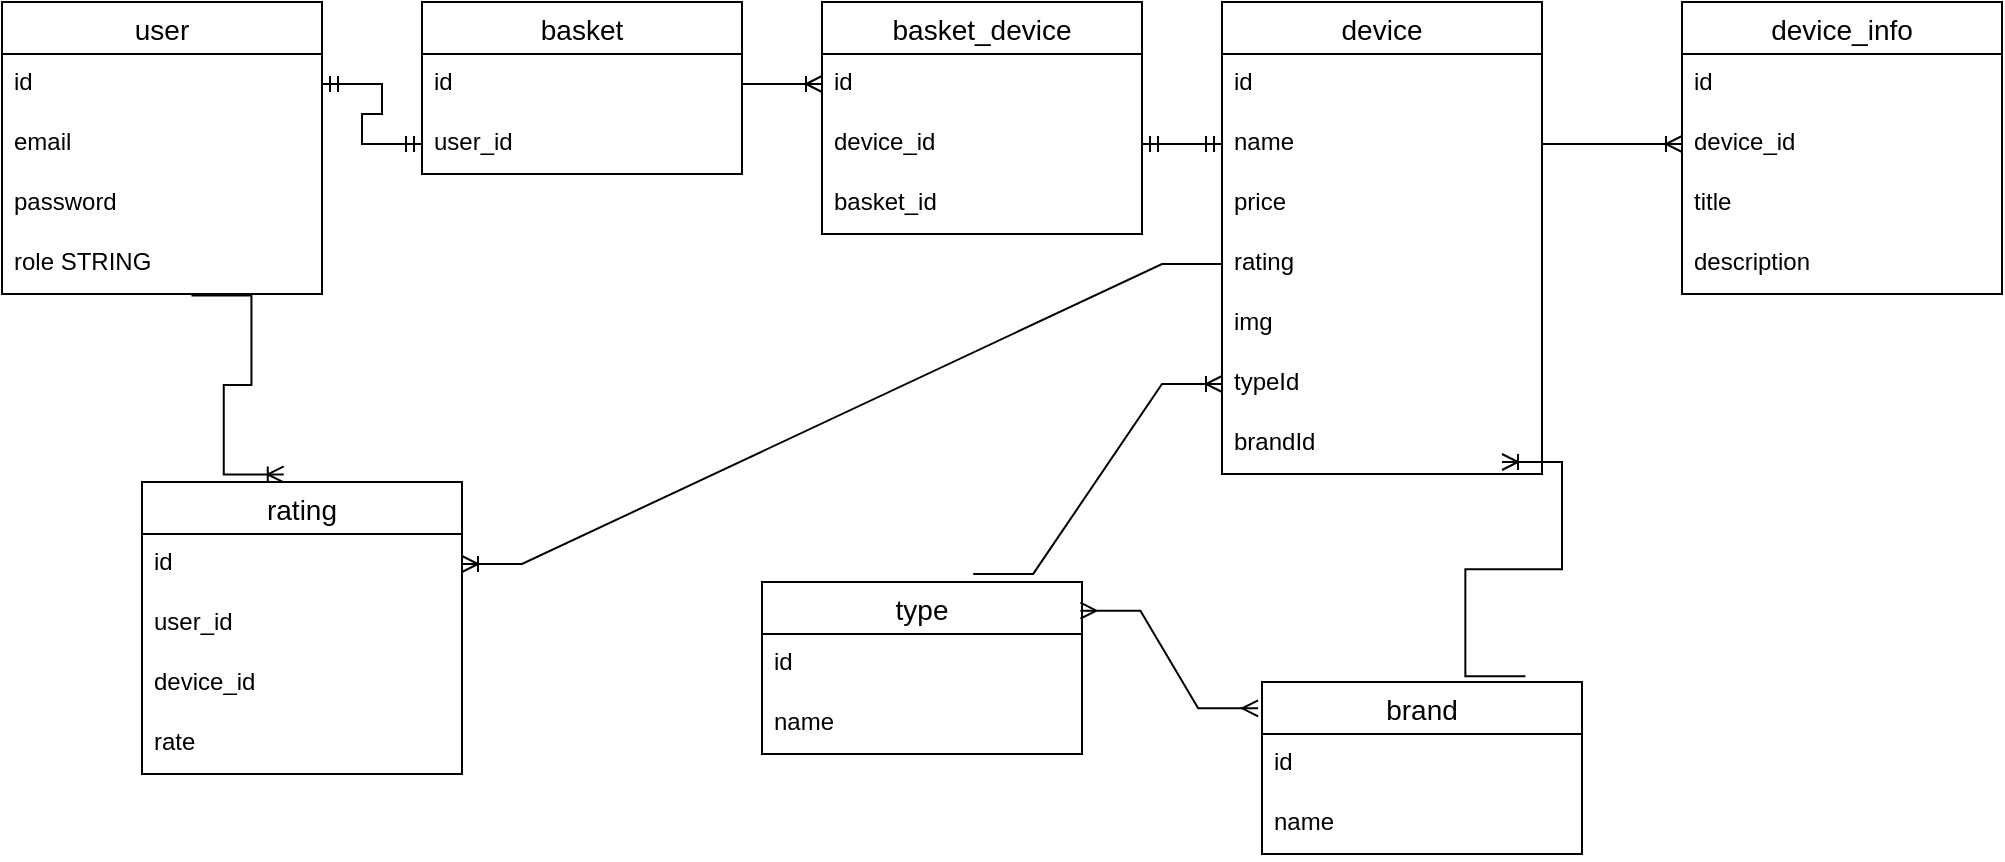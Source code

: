 <mxfile version="26.0.10">
  <diagram name="Страница — 1" id="8mhhJLKbs3yExp3al0eI">
    <mxGraphModel dx="1235" dy="676" grid="1" gridSize="10" guides="1" tooltips="1" connect="1" arrows="1" fold="1" page="1" pageScale="1" pageWidth="827" pageHeight="1169" math="0" shadow="0">
      <root>
        <mxCell id="0" />
        <mxCell id="1" parent="0" />
        <mxCell id="NJvf2_cWGABeIOR1b8kl-1" value="user" style="swimlane;fontStyle=0;childLayout=stackLayout;horizontal=1;startSize=26;horizontalStack=0;resizeParent=1;resizeParentMax=0;resizeLast=0;collapsible=1;marginBottom=0;align=center;fontSize=14;" vertex="1" parent="1">
          <mxGeometry x="130" y="240" width="160" height="146" as="geometry" />
        </mxCell>
        <mxCell id="NJvf2_cWGABeIOR1b8kl-2" value="id" style="text;strokeColor=none;fillColor=none;spacingLeft=4;spacingRight=4;overflow=hidden;rotatable=0;points=[[0,0.5],[1,0.5]];portConstraint=eastwest;fontSize=12;whiteSpace=wrap;html=1;" vertex="1" parent="NJvf2_cWGABeIOR1b8kl-1">
          <mxGeometry y="26" width="160" height="30" as="geometry" />
        </mxCell>
        <mxCell id="NJvf2_cWGABeIOR1b8kl-3" value="email" style="text;strokeColor=none;fillColor=none;spacingLeft=4;spacingRight=4;overflow=hidden;rotatable=0;points=[[0,0.5],[1,0.5]];portConstraint=eastwest;fontSize=12;whiteSpace=wrap;html=1;" vertex="1" parent="NJvf2_cWGABeIOR1b8kl-1">
          <mxGeometry y="56" width="160" height="30" as="geometry" />
        </mxCell>
        <mxCell id="NJvf2_cWGABeIOR1b8kl-6" value="password" style="text;strokeColor=none;fillColor=none;spacingLeft=4;spacingRight=4;overflow=hidden;rotatable=0;points=[[0,0.5],[1,0.5]];portConstraint=eastwest;fontSize=12;whiteSpace=wrap;html=1;" vertex="1" parent="NJvf2_cWGABeIOR1b8kl-1">
          <mxGeometry y="86" width="160" height="30" as="geometry" />
        </mxCell>
        <mxCell id="NJvf2_cWGABeIOR1b8kl-4" value="role STRING" style="text;strokeColor=none;fillColor=none;spacingLeft=4;spacingRight=4;overflow=hidden;rotatable=0;points=[[0,0.5],[1,0.5]];portConstraint=eastwest;fontSize=12;whiteSpace=wrap;html=1;" vertex="1" parent="NJvf2_cWGABeIOR1b8kl-1">
          <mxGeometry y="116" width="160" height="30" as="geometry" />
        </mxCell>
        <mxCell id="NJvf2_cWGABeIOR1b8kl-7" value="basket" style="swimlane;fontStyle=0;childLayout=stackLayout;horizontal=1;startSize=26;horizontalStack=0;resizeParent=1;resizeParentMax=0;resizeLast=0;collapsible=1;marginBottom=0;align=center;fontSize=14;" vertex="1" parent="1">
          <mxGeometry x="340" y="240" width="160" height="86" as="geometry" />
        </mxCell>
        <mxCell id="NJvf2_cWGABeIOR1b8kl-8" value="id" style="text;strokeColor=none;fillColor=none;spacingLeft=4;spacingRight=4;overflow=hidden;rotatable=0;points=[[0,0.5],[1,0.5]];portConstraint=eastwest;fontSize=12;whiteSpace=wrap;html=1;" vertex="1" parent="NJvf2_cWGABeIOR1b8kl-7">
          <mxGeometry y="26" width="160" height="30" as="geometry" />
        </mxCell>
        <mxCell id="NJvf2_cWGABeIOR1b8kl-9" value="user_id" style="text;strokeColor=none;fillColor=none;spacingLeft=4;spacingRight=4;overflow=hidden;rotatable=0;points=[[0,0.5],[1,0.5]];portConstraint=eastwest;fontSize=12;whiteSpace=wrap;html=1;" vertex="1" parent="NJvf2_cWGABeIOR1b8kl-7">
          <mxGeometry y="56" width="160" height="30" as="geometry" />
        </mxCell>
        <mxCell id="NJvf2_cWGABeIOR1b8kl-12" value="" style="edgeStyle=entityRelationEdgeStyle;fontSize=12;html=1;endArrow=ERmandOne;startArrow=ERmandOne;rounded=0;exitX=1;exitY=0.5;exitDx=0;exitDy=0;entryX=0;entryY=0.5;entryDx=0;entryDy=0;" edge="1" parent="1" source="NJvf2_cWGABeIOR1b8kl-2" target="NJvf2_cWGABeIOR1b8kl-9">
          <mxGeometry width="100" height="100" relative="1" as="geometry">
            <mxPoint x="500" y="350" as="sourcePoint" />
            <mxPoint x="530" y="360" as="targetPoint" />
          </mxGeometry>
        </mxCell>
        <mxCell id="NJvf2_cWGABeIOR1b8kl-13" value="device" style="swimlane;fontStyle=0;childLayout=stackLayout;horizontal=1;startSize=26;horizontalStack=0;resizeParent=1;resizeParentMax=0;resizeLast=0;collapsible=1;marginBottom=0;align=center;fontSize=14;" vertex="1" parent="1">
          <mxGeometry x="740" y="240" width="160" height="236" as="geometry" />
        </mxCell>
        <mxCell id="NJvf2_cWGABeIOR1b8kl-14" value="id" style="text;strokeColor=none;fillColor=none;spacingLeft=4;spacingRight=4;overflow=hidden;rotatable=0;points=[[0,0.5],[1,0.5]];portConstraint=eastwest;fontSize=12;whiteSpace=wrap;html=1;" vertex="1" parent="NJvf2_cWGABeIOR1b8kl-13">
          <mxGeometry y="26" width="160" height="30" as="geometry" />
        </mxCell>
        <mxCell id="NJvf2_cWGABeIOR1b8kl-16" value="name&lt;span style=&quot;color: rgba(0, 0, 0, 0); font-family: monospace; font-size: 0px; text-wrap-mode: nowrap;&quot;&gt;%3CmxGraphModel%3E%3Croot%3E%3CmxCell%20id%3D%220%22%2F%3E%3CmxCell%20id%3D%221%22%20parent%3D%220%22%2F%3E%3CmxCell%20id%3D%222%22%20value%3D%22basket%22%20style%3D%22swimlane%3BfontStyle%3D0%3BchildLayout%3DstackLayout%3Bhorizontal%3D1%3BstartSize%3D26%3BhorizontalStack%3D0%3BresizeParent%3D1%3BresizeParentMax%3D0%3BresizeLast%3D0%3Bcollapsible%3D1%3BmarginBottom%3D0%3Balign%3Dcenter%3BfontSize%3D14%3B%22%20vertex%3D%221%22%20parent%3D%221%22%3E%3CmxGeometry%20x%3D%22540%22%20y%3D%22240%22%20width%3D%22160%22%20height%3D%2286%22%20as%3D%22geometry%22%2F%3E%3C%2FmxCell%3E%3CmxCell%20id%3D%223%22%20value%3D%22id%22%20style%3D%22text%3BstrokeColor%3Dnone%3BfillColor%3Dnone%3BspacingLeft%3D4%3BspacingRight%3D4%3Boverflow%3Dhidden%3Brotatable%3D0%3Bpoints%3D%5B%5B0%2C0.5%5D%2C%5B1%2C0.5%5D%5D%3BportConstraint%3Deastwest%3BfontSize%3D12%3BwhiteSpace%3Dwrap%3Bhtml%3D1%3B%22%20vertex%3D%221%22%20parent%3D%222%22%3E%3CmxGeometry%20y%3D%2226%22%20width%3D%22160%22%20height%3D%2230%22%20as%3D%22geometry%22%2F%3E%3C%2FmxCell%3E%3CmxCell%20id%3D%224%22%20value%3D%22user_id%22%20style%3D%22text%3BstrokeColor%3Dnone%3BfillColor%3Dnone%3BspacingLeft%3D4%3BspacingRight%3D4%3Boverflow%3Dhidden%3Brotatable%3D0%3Bpoints%3D%5B%5B0%2C0.5%5D%2C%5B1%2C0.5%5D%5D%3BportConstraint%3Deastwest%3BfontSize%3D12%3BwhiteSpace%3Dwrap%3Bhtml%3D1%3B%22%20vertex%3D%221%22%20parent%3D%222%22%3E%3CmxGeometry%20y%3D%2256%22%20width%3D%22160%22%20height%3D%2230%22%20as%3D%22geometry%22%2F%3E%3C%2FmxCell%3E%3C%2Froot%3E%3C%2FmxGraphModel%3E&lt;/span&gt;" style="text;strokeColor=none;fillColor=none;spacingLeft=4;spacingRight=4;overflow=hidden;rotatable=0;points=[[0,0.5],[1,0.5]];portConstraint=eastwest;fontSize=12;whiteSpace=wrap;html=1;" vertex="1" parent="NJvf2_cWGABeIOR1b8kl-13">
          <mxGeometry y="56" width="160" height="30" as="geometry" />
        </mxCell>
        <mxCell id="NJvf2_cWGABeIOR1b8kl-15" value="price" style="text;strokeColor=none;fillColor=none;spacingLeft=4;spacingRight=4;overflow=hidden;rotatable=0;points=[[0,0.5],[1,0.5]];portConstraint=eastwest;fontSize=12;whiteSpace=wrap;html=1;" vertex="1" parent="NJvf2_cWGABeIOR1b8kl-13">
          <mxGeometry y="86" width="160" height="30" as="geometry" />
        </mxCell>
        <mxCell id="NJvf2_cWGABeIOR1b8kl-18" value="rating" style="text;strokeColor=none;fillColor=none;spacingLeft=4;spacingRight=4;overflow=hidden;rotatable=0;points=[[0,0.5],[1,0.5]];portConstraint=eastwest;fontSize=12;whiteSpace=wrap;html=1;" vertex="1" parent="NJvf2_cWGABeIOR1b8kl-13">
          <mxGeometry y="116" width="160" height="30" as="geometry" />
        </mxCell>
        <mxCell id="NJvf2_cWGABeIOR1b8kl-19" value="img" style="text;strokeColor=none;fillColor=none;spacingLeft=4;spacingRight=4;overflow=hidden;rotatable=0;points=[[0,0.5],[1,0.5]];portConstraint=eastwest;fontSize=12;whiteSpace=wrap;html=1;" vertex="1" parent="NJvf2_cWGABeIOR1b8kl-13">
          <mxGeometry y="146" width="160" height="30" as="geometry" />
        </mxCell>
        <mxCell id="NJvf2_cWGABeIOR1b8kl-17" value="typeId&lt;div&gt;&lt;br&gt;&lt;/div&gt;" style="text;strokeColor=none;fillColor=none;spacingLeft=4;spacingRight=4;overflow=hidden;rotatable=0;points=[[0,0.5],[1,0.5]];portConstraint=eastwest;fontSize=12;whiteSpace=wrap;html=1;" vertex="1" parent="NJvf2_cWGABeIOR1b8kl-13">
          <mxGeometry y="176" width="160" height="30" as="geometry" />
        </mxCell>
        <mxCell id="NJvf2_cWGABeIOR1b8kl-20" value="brandId" style="text;strokeColor=none;fillColor=none;spacingLeft=4;spacingRight=4;overflow=hidden;rotatable=0;points=[[0,0.5],[1,0.5]];portConstraint=eastwest;fontSize=12;whiteSpace=wrap;html=1;" vertex="1" parent="NJvf2_cWGABeIOR1b8kl-13">
          <mxGeometry y="206" width="160" height="30" as="geometry" />
        </mxCell>
        <mxCell id="NJvf2_cWGABeIOR1b8kl-21" value="type" style="swimlane;fontStyle=0;childLayout=stackLayout;horizontal=1;startSize=26;horizontalStack=0;resizeParent=1;resizeParentMax=0;resizeLast=0;collapsible=1;marginBottom=0;align=center;fontSize=14;" vertex="1" parent="1">
          <mxGeometry x="510" y="530" width="160" height="86" as="geometry" />
        </mxCell>
        <mxCell id="NJvf2_cWGABeIOR1b8kl-22" value="id" style="text;strokeColor=none;fillColor=none;spacingLeft=4;spacingRight=4;overflow=hidden;rotatable=0;points=[[0,0.5],[1,0.5]];portConstraint=eastwest;fontSize=12;whiteSpace=wrap;html=1;" vertex="1" parent="NJvf2_cWGABeIOR1b8kl-21">
          <mxGeometry y="26" width="160" height="30" as="geometry" />
        </mxCell>
        <mxCell id="NJvf2_cWGABeIOR1b8kl-23" value="name&lt;span style=&quot;color: rgba(0, 0, 0, 0); font-family: monospace; font-size: 0px; text-wrap-mode: nowrap;&quot;&gt;%3CmxGraphModel%3E%3Croot%3E%3CmxCell%20id%3D%220%22%2F%3E%3CmxCell%20id%3D%221%22%20parent%3D%220%22%2F%3E%3CmxCell%20id%3D%222%22%20value%3D%22basket%22%20style%3D%22swimlane%3BfontStyle%3D0%3BchildLayout%3DstackLayout%3Bhorizontal%3D1%3BstartSize%3D26%3BhorizontalStack%3D0%3BresizeParent%3D1%3BresizeParentMax%3D0%3BresizeLast%3D0%3Bcollapsible%3D1%3BmarginBottom%3D0%3Balign%3Dcenter%3BfontSize%3D14%3B%22%20vertex%3D%221%22%20parent%3D%221%22%3E%3CmxGeometry%20x%3D%22540%22%20y%3D%22240%22%20width%3D%22160%22%20height%3D%2286%22%20as%3D%22geometry%22%2F%3E%3C%2FmxCell%3E%3CmxCell%20id%3D%223%22%20value%3D%22id%22%20style%3D%22text%3BstrokeColor%3Dnone%3BfillColor%3Dnone%3BspacingLeft%3D4%3BspacingRight%3D4%3Boverflow%3Dhidden%3Brotatable%3D0%3Bpoints%3D%5B%5B0%2C0.5%5D%2C%5B1%2C0.5%5D%5D%3BportConstraint%3Deastwest%3BfontSize%3D12%3BwhiteSpace%3Dwrap%3Bhtml%3D1%3B%22%20vertex%3D%221%22%20parent%3D%222%22%3E%3CmxGeometry%20y%3D%2226%22%20width%3D%22160%22%20height%3D%2230%22%20as%3D%22geometry%22%2F%3E%3C%2FmxCell%3E%3CmxCell%20id%3D%224%22%20value%3D%22user_id%22%20style%3D%22text%3BstrokeColor%3Dnone%3BfillColor%3Dnone%3BspacingLeft%3D4%3BspacingRight%3D4%3Boverflow%3Dhidden%3Brotatable%3D0%3Bpoints%3D%5B%5B0%2C0.5%5D%2C%5B1%2C0.5%5D%5D%3BportConstraint%3Deastwest%3BfontSize%3D12%3BwhiteSpace%3Dwrap%3Bhtml%3D1%3B%22%20vertex%3D%221%22%20parent%3D%222%22%3E%3CmxGeometry%20y%3D%2256%22%20width%3D%22160%22%20height%3D%2230%22%20as%3D%22geometry%22%2F%3E%3C%2FmxCell%3E%3C%2Froot%3E%3C%2FmxGraphModel%3E&lt;/span&gt;" style="text;strokeColor=none;fillColor=none;spacingLeft=4;spacingRight=4;overflow=hidden;rotatable=0;points=[[0,0.5],[1,0.5]];portConstraint=eastwest;fontSize=12;whiteSpace=wrap;html=1;" vertex="1" parent="NJvf2_cWGABeIOR1b8kl-21">
          <mxGeometry y="56" width="160" height="30" as="geometry" />
        </mxCell>
        <mxCell id="NJvf2_cWGABeIOR1b8kl-30" value="brand" style="swimlane;fontStyle=0;childLayout=stackLayout;horizontal=1;startSize=26;horizontalStack=0;resizeParent=1;resizeParentMax=0;resizeLast=0;collapsible=1;marginBottom=0;align=center;fontSize=14;" vertex="1" parent="1">
          <mxGeometry x="760" y="580" width="160" height="86" as="geometry" />
        </mxCell>
        <mxCell id="NJvf2_cWGABeIOR1b8kl-31" value="id" style="text;strokeColor=none;fillColor=none;spacingLeft=4;spacingRight=4;overflow=hidden;rotatable=0;points=[[0,0.5],[1,0.5]];portConstraint=eastwest;fontSize=12;whiteSpace=wrap;html=1;" vertex="1" parent="NJvf2_cWGABeIOR1b8kl-30">
          <mxGeometry y="26" width="160" height="30" as="geometry" />
        </mxCell>
        <mxCell id="NJvf2_cWGABeIOR1b8kl-32" value="name" style="text;strokeColor=none;fillColor=none;spacingLeft=4;spacingRight=4;overflow=hidden;rotatable=0;points=[[0,0.5],[1,0.5]];portConstraint=eastwest;fontSize=12;whiteSpace=wrap;html=1;" vertex="1" parent="NJvf2_cWGABeIOR1b8kl-30">
          <mxGeometry y="56" width="160" height="30" as="geometry" />
        </mxCell>
        <mxCell id="NJvf2_cWGABeIOR1b8kl-34" value="" style="edgeStyle=entityRelationEdgeStyle;fontSize=12;html=1;endArrow=ERoneToMany;rounded=0;entryX=0;entryY=0.5;entryDx=0;entryDy=0;exitX=0.66;exitY=-0.047;exitDx=0;exitDy=0;exitPerimeter=0;" edge="1" parent="1" source="NJvf2_cWGABeIOR1b8kl-21" target="NJvf2_cWGABeIOR1b8kl-17">
          <mxGeometry width="100" height="100" relative="1" as="geometry">
            <mxPoint x="910" y="490" as="sourcePoint" />
            <mxPoint x="1010" y="390" as="targetPoint" />
          </mxGeometry>
        </mxCell>
        <mxCell id="NJvf2_cWGABeIOR1b8kl-35" value="" style="edgeStyle=entityRelationEdgeStyle;fontSize=12;html=1;endArrow=ERoneToMany;rounded=0;exitX=0.823;exitY=-0.033;exitDx=0;exitDy=0;exitPerimeter=0;entryX=0.875;entryY=0.8;entryDx=0;entryDy=0;entryPerimeter=0;" edge="1" parent="1" source="NJvf2_cWGABeIOR1b8kl-30" target="NJvf2_cWGABeIOR1b8kl-20">
          <mxGeometry width="100" height="100" relative="1" as="geometry">
            <mxPoint x="820" y="550" as="sourcePoint" />
            <mxPoint x="970" y="480" as="targetPoint" />
            <Array as="points">
              <mxPoint x="860" y="528" />
              <mxPoint x="830" y="500" />
            </Array>
          </mxGeometry>
        </mxCell>
        <mxCell id="NJvf2_cWGABeIOR1b8kl-37" value="" style="edgeStyle=entityRelationEdgeStyle;fontSize=12;html=1;endArrow=ERmany;startArrow=ERmany;rounded=0;exitX=0.995;exitY=0.167;exitDx=0;exitDy=0;exitPerimeter=0;entryX=-0.012;entryY=0.153;entryDx=0;entryDy=0;entryPerimeter=0;" edge="1" parent="1" source="NJvf2_cWGABeIOR1b8kl-21" target="NJvf2_cWGABeIOR1b8kl-30">
          <mxGeometry width="100" height="100" relative="1" as="geometry">
            <mxPoint x="910" y="490" as="sourcePoint" />
            <mxPoint x="1010" y="390" as="targetPoint" />
          </mxGeometry>
        </mxCell>
        <mxCell id="NJvf2_cWGABeIOR1b8kl-38" value="device_info" style="swimlane;fontStyle=0;childLayout=stackLayout;horizontal=1;startSize=26;horizontalStack=0;resizeParent=1;resizeParentMax=0;resizeLast=0;collapsible=1;marginBottom=0;align=center;fontSize=14;" vertex="1" parent="1">
          <mxGeometry x="970" y="240" width="160" height="146" as="geometry" />
        </mxCell>
        <mxCell id="NJvf2_cWGABeIOR1b8kl-39" value="id" style="text;strokeColor=none;fillColor=none;spacingLeft=4;spacingRight=4;overflow=hidden;rotatable=0;points=[[0,0.5],[1,0.5]];portConstraint=eastwest;fontSize=12;whiteSpace=wrap;html=1;" vertex="1" parent="NJvf2_cWGABeIOR1b8kl-38">
          <mxGeometry y="26" width="160" height="30" as="geometry" />
        </mxCell>
        <mxCell id="NJvf2_cWGABeIOR1b8kl-40" value="device_id" style="text;strokeColor=none;fillColor=none;spacingLeft=4;spacingRight=4;overflow=hidden;rotatable=0;points=[[0,0.5],[1,0.5]];portConstraint=eastwest;fontSize=12;whiteSpace=wrap;html=1;" vertex="1" parent="NJvf2_cWGABeIOR1b8kl-38">
          <mxGeometry y="56" width="160" height="30" as="geometry" />
        </mxCell>
        <mxCell id="NJvf2_cWGABeIOR1b8kl-41" value="title" style="text;strokeColor=none;fillColor=none;spacingLeft=4;spacingRight=4;overflow=hidden;rotatable=0;points=[[0,0.5],[1,0.5]];portConstraint=eastwest;fontSize=12;whiteSpace=wrap;html=1;" vertex="1" parent="NJvf2_cWGABeIOR1b8kl-38">
          <mxGeometry y="86" width="160" height="30" as="geometry" />
        </mxCell>
        <mxCell id="NJvf2_cWGABeIOR1b8kl-42" value="description" style="text;strokeColor=none;fillColor=none;spacingLeft=4;spacingRight=4;overflow=hidden;rotatable=0;points=[[0,0.5],[1,0.5]];portConstraint=eastwest;fontSize=12;whiteSpace=wrap;html=1;" vertex="1" parent="NJvf2_cWGABeIOR1b8kl-38">
          <mxGeometry y="116" width="160" height="30" as="geometry" />
        </mxCell>
        <mxCell id="NJvf2_cWGABeIOR1b8kl-43" value="" style="edgeStyle=entityRelationEdgeStyle;fontSize=12;html=1;endArrow=ERoneToMany;rounded=0;exitX=1;exitY=0.5;exitDx=0;exitDy=0;entryX=0;entryY=0.5;entryDx=0;entryDy=0;" edge="1" parent="1" source="NJvf2_cWGABeIOR1b8kl-16" target="NJvf2_cWGABeIOR1b8kl-40">
          <mxGeometry width="100" height="100" relative="1" as="geometry">
            <mxPoint x="910" y="490" as="sourcePoint" />
            <mxPoint x="940" y="420" as="targetPoint" />
          </mxGeometry>
        </mxCell>
        <mxCell id="NJvf2_cWGABeIOR1b8kl-44" value="basket_device" style="swimlane;fontStyle=0;childLayout=stackLayout;horizontal=1;startSize=26;horizontalStack=0;resizeParent=1;resizeParentMax=0;resizeLast=0;collapsible=1;marginBottom=0;align=center;fontSize=14;" vertex="1" parent="1">
          <mxGeometry x="540" y="240" width="160" height="116" as="geometry" />
        </mxCell>
        <mxCell id="NJvf2_cWGABeIOR1b8kl-45" value="id" style="text;strokeColor=none;fillColor=none;spacingLeft=4;spacingRight=4;overflow=hidden;rotatable=0;points=[[0,0.5],[1,0.5]];portConstraint=eastwest;fontSize=12;whiteSpace=wrap;html=1;" vertex="1" parent="NJvf2_cWGABeIOR1b8kl-44">
          <mxGeometry y="26" width="160" height="30" as="geometry" />
        </mxCell>
        <mxCell id="NJvf2_cWGABeIOR1b8kl-46" value="device_id" style="text;strokeColor=none;fillColor=none;spacingLeft=4;spacingRight=4;overflow=hidden;rotatable=0;points=[[0,0.5],[1,0.5]];portConstraint=eastwest;fontSize=12;whiteSpace=wrap;html=1;" vertex="1" parent="NJvf2_cWGABeIOR1b8kl-44">
          <mxGeometry y="56" width="160" height="30" as="geometry" />
        </mxCell>
        <mxCell id="NJvf2_cWGABeIOR1b8kl-47" value="basket_id" style="text;strokeColor=none;fillColor=none;spacingLeft=4;spacingRight=4;overflow=hidden;rotatable=0;points=[[0,0.5],[1,0.5]];portConstraint=eastwest;fontSize=12;whiteSpace=wrap;html=1;" vertex="1" parent="NJvf2_cWGABeIOR1b8kl-44">
          <mxGeometry y="86" width="160" height="30" as="geometry" />
        </mxCell>
        <mxCell id="NJvf2_cWGABeIOR1b8kl-48" value="" style="edgeStyle=entityRelationEdgeStyle;fontSize=12;html=1;endArrow=ERoneToMany;rounded=0;exitX=1;exitY=0.5;exitDx=0;exitDy=0;entryX=0;entryY=0.5;entryDx=0;entryDy=0;" edge="1" parent="1" source="NJvf2_cWGABeIOR1b8kl-8" target="NJvf2_cWGABeIOR1b8kl-45">
          <mxGeometry width="100" height="100" relative="1" as="geometry">
            <mxPoint x="610" y="490" as="sourcePoint" />
            <mxPoint x="710" y="390" as="targetPoint" />
          </mxGeometry>
        </mxCell>
        <mxCell id="NJvf2_cWGABeIOR1b8kl-49" value="" style="edgeStyle=entityRelationEdgeStyle;fontSize=12;html=1;endArrow=ERmandOne;startArrow=ERmandOne;rounded=0;exitX=1;exitY=0.5;exitDx=0;exitDy=0;entryX=0;entryY=0.5;entryDx=0;entryDy=0;" edge="1" parent="1" source="NJvf2_cWGABeIOR1b8kl-46" target="NJvf2_cWGABeIOR1b8kl-16">
          <mxGeometry width="100" height="100" relative="1" as="geometry">
            <mxPoint x="610" y="490" as="sourcePoint" />
            <mxPoint x="710" y="390" as="targetPoint" />
          </mxGeometry>
        </mxCell>
        <mxCell id="NJvf2_cWGABeIOR1b8kl-50" value="rating" style="swimlane;fontStyle=0;childLayout=stackLayout;horizontal=1;startSize=26;horizontalStack=0;resizeParent=1;resizeParentMax=0;resizeLast=0;collapsible=1;marginBottom=0;align=center;fontSize=14;" vertex="1" parent="1">
          <mxGeometry x="200" y="480" width="160" height="146" as="geometry" />
        </mxCell>
        <mxCell id="NJvf2_cWGABeIOR1b8kl-51" value="id" style="text;strokeColor=none;fillColor=none;spacingLeft=4;spacingRight=4;overflow=hidden;rotatable=0;points=[[0,0.5],[1,0.5]];portConstraint=eastwest;fontSize=12;whiteSpace=wrap;html=1;" vertex="1" parent="NJvf2_cWGABeIOR1b8kl-50">
          <mxGeometry y="26" width="160" height="30" as="geometry" />
        </mxCell>
        <mxCell id="NJvf2_cWGABeIOR1b8kl-52" value="user_id" style="text;strokeColor=none;fillColor=none;spacingLeft=4;spacingRight=4;overflow=hidden;rotatable=0;points=[[0,0.5],[1,0.5]];portConstraint=eastwest;fontSize=12;whiteSpace=wrap;html=1;" vertex="1" parent="NJvf2_cWGABeIOR1b8kl-50">
          <mxGeometry y="56" width="160" height="30" as="geometry" />
        </mxCell>
        <mxCell id="NJvf2_cWGABeIOR1b8kl-53" value="device_id" style="text;strokeColor=none;fillColor=none;spacingLeft=4;spacingRight=4;overflow=hidden;rotatable=0;points=[[0,0.5],[1,0.5]];portConstraint=eastwest;fontSize=12;whiteSpace=wrap;html=1;" vertex="1" parent="NJvf2_cWGABeIOR1b8kl-50">
          <mxGeometry y="86" width="160" height="30" as="geometry" />
        </mxCell>
        <mxCell id="NJvf2_cWGABeIOR1b8kl-54" value="rate" style="text;strokeColor=none;fillColor=none;spacingLeft=4;spacingRight=4;overflow=hidden;rotatable=0;points=[[0,0.5],[1,0.5]];portConstraint=eastwest;fontSize=12;whiteSpace=wrap;html=1;" vertex="1" parent="NJvf2_cWGABeIOR1b8kl-50">
          <mxGeometry y="116" width="160" height="30" as="geometry" />
        </mxCell>
        <mxCell id="NJvf2_cWGABeIOR1b8kl-55" value="" style="edgeStyle=entityRelationEdgeStyle;fontSize=12;html=1;endArrow=ERoneToMany;rounded=0;exitX=0.592;exitY=1.027;exitDx=0;exitDy=0;exitPerimeter=0;entryX=0.443;entryY=-0.026;entryDx=0;entryDy=0;entryPerimeter=0;" edge="1" parent="1" source="NJvf2_cWGABeIOR1b8kl-4" target="NJvf2_cWGABeIOR1b8kl-50">
          <mxGeometry width="100" height="100" relative="1" as="geometry">
            <mxPoint x="490" y="490" as="sourcePoint" />
            <mxPoint x="590" y="390" as="targetPoint" />
          </mxGeometry>
        </mxCell>
        <mxCell id="NJvf2_cWGABeIOR1b8kl-56" value="" style="edgeStyle=entityRelationEdgeStyle;fontSize=12;html=1;endArrow=ERoneToMany;rounded=0;exitX=0;exitY=0.5;exitDx=0;exitDy=0;entryX=1;entryY=0.5;entryDx=0;entryDy=0;" edge="1" parent="1" source="NJvf2_cWGABeIOR1b8kl-18" target="NJvf2_cWGABeIOR1b8kl-51">
          <mxGeometry width="100" height="100" relative="1" as="geometry">
            <mxPoint x="470" y="490" as="sourcePoint" />
            <mxPoint x="570" y="390" as="targetPoint" />
          </mxGeometry>
        </mxCell>
      </root>
    </mxGraphModel>
  </diagram>
</mxfile>
